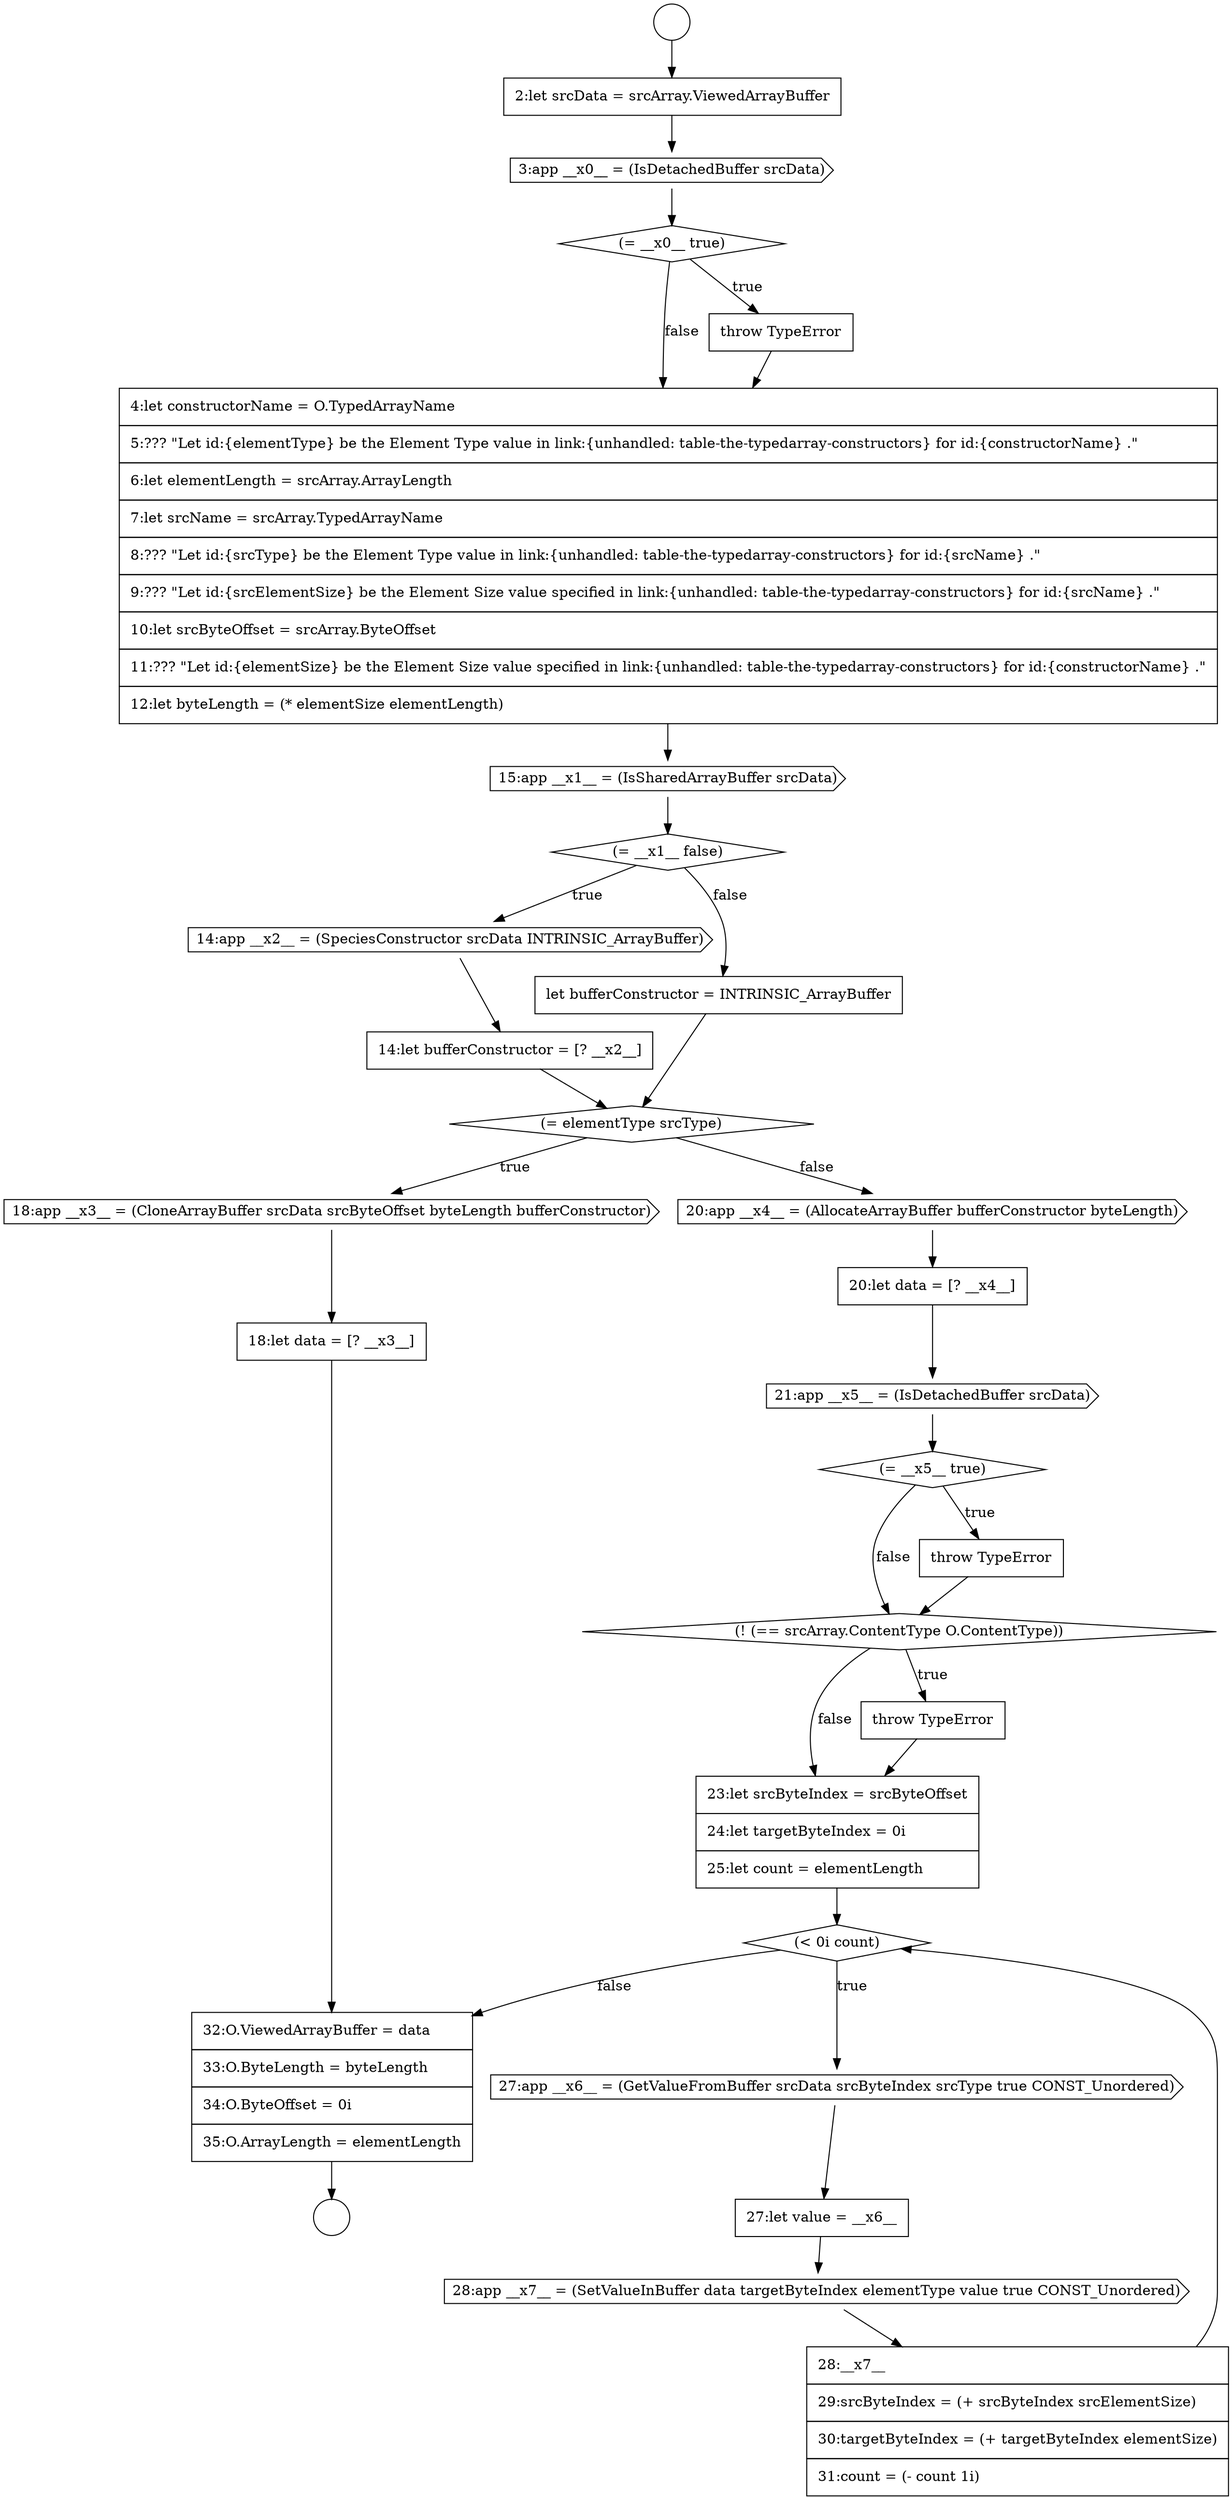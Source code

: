 digraph {
  node16836 [shape=cds, label=<<font color="black">14:app __x2__ = (SpeciesConstructor srcData INTRINSIC_ArrayBuffer)</font>> color="black" fillcolor="white" style=filled]
  node16849 [shape=none, margin=0, label=<<font color="black">
    <table border="0" cellborder="1" cellspacing="0" cellpadding="10">
      <tr><td align="left">23:let srcByteIndex = srcByteOffset</td></tr>
      <tr><td align="left">24:let targetByteIndex = 0i</td></tr>
      <tr><td align="left">25:let count = elementLength</td></tr>
    </table>
  </font>> color="black" fillcolor="white" style=filled]
  node16840 [shape=cds, label=<<font color="black">18:app __x3__ = (CloneArrayBuffer srcData srcByteOffset byteLength bufferConstructor)</font>> color="black" fillcolor="white" style=filled]
  node16841 [shape=none, margin=0, label=<<font color="black">
    <table border="0" cellborder="1" cellspacing="0" cellpadding="10">
      <tr><td align="left">18:let data = [? __x3__]</td></tr>
    </table>
  </font>> color="black" fillcolor="white" style=filled]
  node16829 [shape=none, margin=0, label=<<font color="black">
    <table border="0" cellborder="1" cellspacing="0" cellpadding="10">
      <tr><td align="left">2:let srcData = srcArray.ViewedArrayBuffer</td></tr>
    </table>
  </font>> color="black" fillcolor="white" style=filled]
  node16855 [shape=none, margin=0, label=<<font color="black">
    <table border="0" cellborder="1" cellspacing="0" cellpadding="10">
      <tr><td align="left">32:O.ViewedArrayBuffer = data</td></tr>
      <tr><td align="left">33:O.ByteLength = byteLength</td></tr>
      <tr><td align="left">34:O.ByteOffset = 0i</td></tr>
      <tr><td align="left">35:O.ArrayLength = elementLength</td></tr>
    </table>
  </font>> color="black" fillcolor="white" style=filled]
  node16851 [shape=cds, label=<<font color="black">27:app __x6__ = (GetValueFromBuffer srcData srcByteIndex srcType true CONST_Unordered)</font>> color="black" fillcolor="white" style=filled]
  node16834 [shape=cds, label=<<font color="black">15:app __x1__ = (IsSharedArrayBuffer srcData)</font>> color="black" fillcolor="white" style=filled]
  node16835 [shape=diamond, label=<<font color="black">(= __x1__ false)</font>> color="black" fillcolor="white" style=filled]
  node16830 [shape=cds, label=<<font color="black">3:app __x0__ = (IsDetachedBuffer srcData)</font>> color="black" fillcolor="white" style=filled]
  node16845 [shape=diamond, label=<<font color="black">(= __x5__ true)</font>> color="black" fillcolor="white" style=filled]
  node16853 [shape=cds, label=<<font color="black">28:app __x7__ = (SetValueInBuffer data targetByteIndex elementType value true CONST_Unordered)</font>> color="black" fillcolor="white" style=filled]
  node16848 [shape=none, margin=0, label=<<font color="black">
    <table border="0" cellborder="1" cellspacing="0" cellpadding="10">
      <tr><td align="left">throw TypeError</td></tr>
    </table>
  </font>> color="black" fillcolor="white" style=filled]
  node16833 [shape=none, margin=0, label=<<font color="black">
    <table border="0" cellborder="1" cellspacing="0" cellpadding="10">
      <tr><td align="left">4:let constructorName = O.TypedArrayName</td></tr>
      <tr><td align="left">5:??? &quot;Let id:{elementType} be the Element Type value in link:{unhandled: table-the-typedarray-constructors} for id:{constructorName} .&quot;</td></tr>
      <tr><td align="left">6:let elementLength = srcArray.ArrayLength</td></tr>
      <tr><td align="left">7:let srcName = srcArray.TypedArrayName</td></tr>
      <tr><td align="left">8:??? &quot;Let id:{srcType} be the Element Type value in link:{unhandled: table-the-typedarray-constructors} for id:{srcName} .&quot;</td></tr>
      <tr><td align="left">9:??? &quot;Let id:{srcElementSize} be the Element Size value specified in link:{unhandled: table-the-typedarray-constructors} for id:{srcName} .&quot;</td></tr>
      <tr><td align="left">10:let srcByteOffset = srcArray.ByteOffset</td></tr>
      <tr><td align="left">11:??? &quot;Let id:{elementSize} be the Element Size value specified in link:{unhandled: table-the-typedarray-constructors} for id:{constructorName} .&quot;</td></tr>
      <tr><td align="left">12:let byteLength = (* elementSize elementLength)</td></tr>
    </table>
  </font>> color="black" fillcolor="white" style=filled]
  node16850 [shape=diamond, label=<<font color="black">(&lt; 0i count)</font>> color="black" fillcolor="white" style=filled]
  node16847 [shape=diamond, label=<<font color="black">(! (== srcArray.ContentType O.ContentType))</font>> color="black" fillcolor="white" style=filled]
  node16832 [shape=none, margin=0, label=<<font color="black">
    <table border="0" cellborder="1" cellspacing="0" cellpadding="10">
      <tr><td align="left">throw TypeError</td></tr>
    </table>
  </font>> color="black" fillcolor="white" style=filled]
  node16844 [shape=cds, label=<<font color="black">21:app __x5__ = (IsDetachedBuffer srcData)</font>> color="black" fillcolor="white" style=filled]
  node16837 [shape=none, margin=0, label=<<font color="black">
    <table border="0" cellborder="1" cellspacing="0" cellpadding="10">
      <tr><td align="left">14:let bufferConstructor = [? __x2__]</td></tr>
    </table>
  </font>> color="black" fillcolor="white" style=filled]
  node16854 [shape=none, margin=0, label=<<font color="black">
    <table border="0" cellborder="1" cellspacing="0" cellpadding="10">
      <tr><td align="left">28:__x7__</td></tr>
      <tr><td align="left">29:srcByteIndex = (+ srcByteIndex srcElementSize)</td></tr>
      <tr><td align="left">30:targetByteIndex = (+ targetByteIndex elementSize)</td></tr>
      <tr><td align="left">31:count = (- count 1i)</td></tr>
    </table>
  </font>> color="black" fillcolor="white" style=filled]
  node16838 [shape=none, margin=0, label=<<font color="black">
    <table border="0" cellborder="1" cellspacing="0" cellpadding="10">
      <tr><td align="left">let bufferConstructor = INTRINSIC_ArrayBuffer</td></tr>
    </table>
  </font>> color="black" fillcolor="white" style=filled]
  node16831 [shape=diamond, label=<<font color="black">(= __x0__ true)</font>> color="black" fillcolor="white" style=filled]
  node16828 [shape=circle label=" " color="black" fillcolor="white" style=filled]
  node16843 [shape=none, margin=0, label=<<font color="black">
    <table border="0" cellborder="1" cellspacing="0" cellpadding="10">
      <tr><td align="left">20:let data = [? __x4__]</td></tr>
    </table>
  </font>> color="black" fillcolor="white" style=filled]
  node16839 [shape=diamond, label=<<font color="black">(= elementType srcType)</font>> color="black" fillcolor="white" style=filled]
  node16846 [shape=none, margin=0, label=<<font color="black">
    <table border="0" cellborder="1" cellspacing="0" cellpadding="10">
      <tr><td align="left">throw TypeError</td></tr>
    </table>
  </font>> color="black" fillcolor="white" style=filled]
  node16852 [shape=none, margin=0, label=<<font color="black">
    <table border="0" cellborder="1" cellspacing="0" cellpadding="10">
      <tr><td align="left">27:let value = __x6__</td></tr>
    </table>
  </font>> color="black" fillcolor="white" style=filled]
  node16827 [shape=circle label=" " color="black" fillcolor="white" style=filled]
  node16842 [shape=cds, label=<<font color="black">20:app __x4__ = (AllocateArrayBuffer bufferConstructor byteLength)</font>> color="black" fillcolor="white" style=filled]
  node16843 -> node16844 [ color="black"]
  node16829 -> node16830 [ color="black"]
  node16844 -> node16845 [ color="black"]
  node16832 -> node16833 [ color="black"]
  node16830 -> node16831 [ color="black"]
  node16842 -> node16843 [ color="black"]
  node16845 -> node16846 [label=<<font color="black">true</font>> color="black"]
  node16845 -> node16847 [label=<<font color="black">false</font>> color="black"]
  node16849 -> node16850 [ color="black"]
  node16846 -> node16847 [ color="black"]
  node16841 -> node16855 [ color="black"]
  node16848 -> node16849 [ color="black"]
  node16852 -> node16853 [ color="black"]
  node16854 -> node16850 [ color="black"]
  node16839 -> node16840 [label=<<font color="black">true</font>> color="black"]
  node16839 -> node16842 [label=<<font color="black">false</font>> color="black"]
  node16836 -> node16837 [ color="black"]
  node16827 -> node16829 [ color="black"]
  node16840 -> node16841 [ color="black"]
  node16831 -> node16832 [label=<<font color="black">true</font>> color="black"]
  node16831 -> node16833 [label=<<font color="black">false</font>> color="black"]
  node16853 -> node16854 [ color="black"]
  node16850 -> node16851 [label=<<font color="black">true</font>> color="black"]
  node16850 -> node16855 [label=<<font color="black">false</font>> color="black"]
  node16851 -> node16852 [ color="black"]
  node16834 -> node16835 [ color="black"]
  node16838 -> node16839 [ color="black"]
  node16847 -> node16848 [label=<<font color="black">true</font>> color="black"]
  node16847 -> node16849 [label=<<font color="black">false</font>> color="black"]
  node16835 -> node16836 [label=<<font color="black">true</font>> color="black"]
  node16835 -> node16838 [label=<<font color="black">false</font>> color="black"]
  node16855 -> node16828 [ color="black"]
  node16833 -> node16834 [ color="black"]
  node16837 -> node16839 [ color="black"]
}
